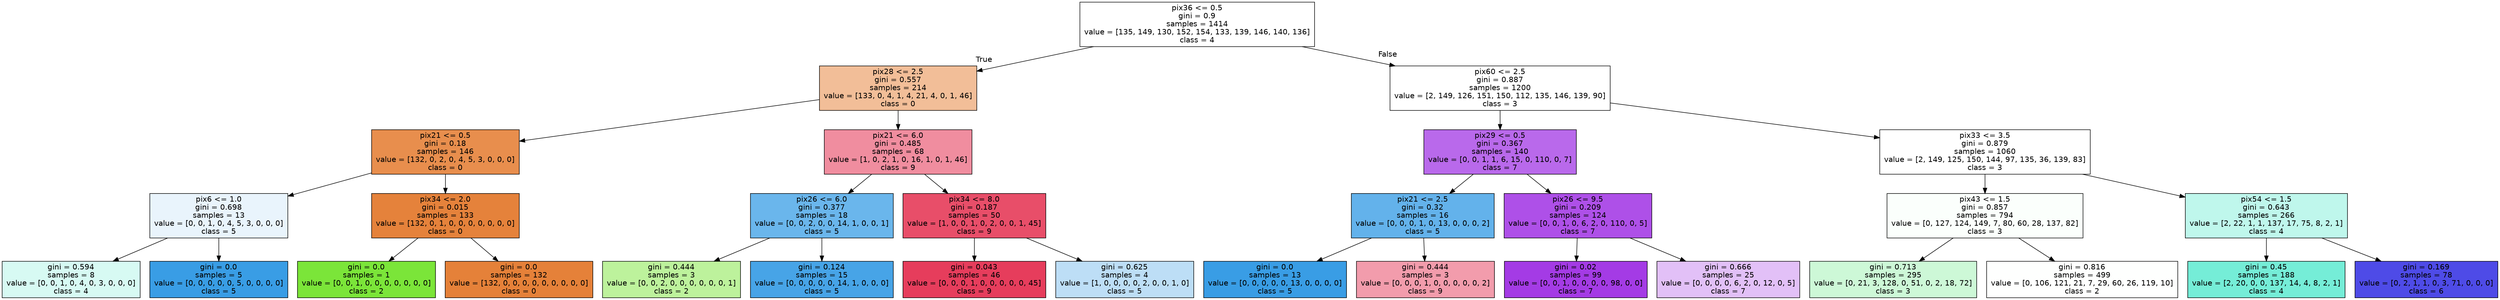 digraph Tree {
node [shape=box, style="filled", color="black", fontname="helvetica"] ;
graph [ranksep=equally, splines=polyline] ;
edge [fontname="helvetica"] ;
0 [label="pix36 <= 0.5\ngini = 0.9\nsamples = 1414\nvalue = [135, 149, 130, 152, 154, 133, 139, 146, 140, 136]\nclass = 4", fillcolor="#ffffff"] ;
1 [label="pix28 <= 2.5\ngini = 0.557\nsamples = 214\nvalue = [133, 0, 4, 1, 4, 21, 4, 0, 1, 46]\nclass = 0", fillcolor="#f2be98"] ;
0 -> 1 [labeldistance=2.5, labelangle=45, headlabel="True"] ;
2 [label="pix21 <= 0.5\ngini = 0.18\nsamples = 146\nvalue = [132, 0, 2, 0, 4, 5, 3, 0, 0, 0]\nclass = 0", fillcolor="#e88e4d"] ;
1 -> 2 ;
3 [label="pix6 <= 1.0\ngini = 0.698\nsamples = 13\nvalue = [0, 0, 1, 0, 4, 5, 3, 0, 0, 0]\nclass = 5", fillcolor="#e9f4fc"] ;
2 -> 3 ;
4 [label="gini = 0.594\nsamples = 8\nvalue = [0, 0, 1, 0, 4, 0, 3, 0, 0, 0]\nclass = 4", fillcolor="#d7faf3"] ;
3 -> 4 ;
5 [label="gini = 0.0\nsamples = 5\nvalue = [0, 0, 0, 0, 0, 5, 0, 0, 0, 0]\nclass = 5", fillcolor="#399de5"] ;
3 -> 5 ;
6 [label="pix34 <= 2.0\ngini = 0.015\nsamples = 133\nvalue = [132, 0, 1, 0, 0, 0, 0, 0, 0, 0]\nclass = 0", fillcolor="#e5823b"] ;
2 -> 6 ;
7 [label="gini = 0.0\nsamples = 1\nvalue = [0, 0, 1, 0, 0, 0, 0, 0, 0, 0]\nclass = 2", fillcolor="#7be539"] ;
6 -> 7 ;
8 [label="gini = 0.0\nsamples = 132\nvalue = [132, 0, 0, 0, 0, 0, 0, 0, 0, 0]\nclass = 0", fillcolor="#e58139"] ;
6 -> 8 ;
9 [label="pix21 <= 6.0\ngini = 0.485\nsamples = 68\nvalue = [1, 0, 2, 1, 0, 16, 1, 0, 1, 46]\nclass = 9", fillcolor="#f08d9f"] ;
1 -> 9 ;
10 [label="pix26 <= 6.0\ngini = 0.377\nsamples = 18\nvalue = [0, 0, 2, 0, 0, 14, 1, 0, 0, 1]\nclass = 5", fillcolor="#6ab6ec"] ;
9 -> 10 ;
11 [label="gini = 0.444\nsamples = 3\nvalue = [0, 0, 2, 0, 0, 0, 0, 0, 0, 1]\nclass = 2", fillcolor="#bdf29c"] ;
10 -> 11 ;
12 [label="gini = 0.124\nsamples = 15\nvalue = [0, 0, 0, 0, 0, 14, 1, 0, 0, 0]\nclass = 5", fillcolor="#47a4e7"] ;
10 -> 12 ;
13 [label="pix34 <= 8.0\ngini = 0.187\nsamples = 50\nvalue = [1, 0, 0, 1, 0, 2, 0, 0, 1, 45]\nclass = 9", fillcolor="#e84e69"] ;
9 -> 13 ;
14 [label="gini = 0.043\nsamples = 46\nvalue = [0, 0, 0, 1, 0, 0, 0, 0, 0, 45]\nclass = 9", fillcolor="#e63d5c"] ;
13 -> 14 ;
15 [label="gini = 0.625\nsamples = 4\nvalue = [1, 0, 0, 0, 0, 2, 0, 0, 1, 0]\nclass = 5", fillcolor="#bddef6"] ;
13 -> 15 ;
16 [label="pix60 <= 2.5\ngini = 0.887\nsamples = 1200\nvalue = [2, 149, 126, 151, 150, 112, 135, 146, 139, 90]\nclass = 3", fillcolor="#ffffff"] ;
0 -> 16 [labeldistance=2.5, labelangle=-45, headlabel="False"] ;
17 [label="pix29 <= 0.5\ngini = 0.367\nsamples = 140\nvalue = [0, 0, 1, 1, 6, 15, 0, 110, 0, 7]\nclass = 7", fillcolor="#b969eb"] ;
16 -> 17 ;
18 [label="pix21 <= 2.5\ngini = 0.32\nsamples = 16\nvalue = [0, 0, 0, 1, 0, 13, 0, 0, 0, 2]\nclass = 5", fillcolor="#63b2eb"] ;
17 -> 18 ;
19 [label="gini = 0.0\nsamples = 13\nvalue = [0, 0, 0, 0, 0, 13, 0, 0, 0, 0]\nclass = 5", fillcolor="#399de5"] ;
18 -> 19 ;
20 [label="gini = 0.444\nsamples = 3\nvalue = [0, 0, 0, 1, 0, 0, 0, 0, 0, 2]\nclass = 9", fillcolor="#f29cac"] ;
18 -> 20 ;
21 [label="pix26 <= 9.5\ngini = 0.209\nsamples = 124\nvalue = [0, 0, 1, 0, 6, 2, 0, 110, 0, 5]\nclass = 7", fillcolor="#ae50e8"] ;
17 -> 21 ;
22 [label="gini = 0.02\nsamples = 99\nvalue = [0, 0, 1, 0, 0, 0, 0, 98, 0, 0]\nclass = 7", fillcolor="#a43be5"] ;
21 -> 22 ;
23 [label="gini = 0.666\nsamples = 25\nvalue = [0, 0, 0, 0, 6, 2, 0, 12, 0, 5]\nclass = 7", fillcolor="#e2c0f7"] ;
21 -> 23 ;
24 [label="pix33 <= 3.5\ngini = 0.879\nsamples = 1060\nvalue = [2, 149, 125, 150, 144, 97, 135, 36, 139, 83]\nclass = 3", fillcolor="#ffffff"] ;
16 -> 24 ;
25 [label="pix43 <= 1.5\ngini = 0.857\nsamples = 794\nvalue = [0, 127, 124, 149, 7, 80, 60, 28, 137, 82]\nclass = 3", fillcolor="#fbfffc"] ;
24 -> 25 ;
26 [label="gini = 0.713\nsamples = 295\nvalue = [0, 21, 3, 128, 0, 51, 0, 2, 18, 72]\nclass = 3", fillcolor="#cdf8d7"] ;
25 -> 26 ;
27 [label="gini = 0.816\nsamples = 499\nvalue = [0, 106, 121, 21, 7, 29, 60, 26, 119, 10]\nclass = 2", fillcolor="#fefffe"] ;
25 -> 27 ;
28 [label="pix54 <= 1.5\ngini = 0.643\nsamples = 266\nvalue = [2, 22, 1, 1, 137, 17, 75, 8, 2, 1]\nclass = 4", fillcolor="#bff7ec"] ;
24 -> 28 ;
29 [label="gini = 0.45\nsamples = 188\nvalue = [2, 20, 0, 0, 137, 14, 4, 8, 2, 1]\nclass = 4", fillcolor="#75edd7"] ;
28 -> 29 ;
30 [label="gini = 0.169\nsamples = 78\nvalue = [0, 2, 1, 1, 0, 3, 71, 0, 0, 0]\nclass = 6", fillcolor="#4e4be7"] ;
28 -> 30 ;
{rank=same ; 0} ;
{rank=same ; 1; 16} ;
{rank=same ; 2; 9; 17; 24} ;
{rank=same ; 3; 6; 10; 13; 18; 21; 25; 28} ;
{rank=same ; 4; 5; 7; 8; 11; 12; 14; 15; 19; 20; 22; 23; 26; 27; 29; 30} ;
}
